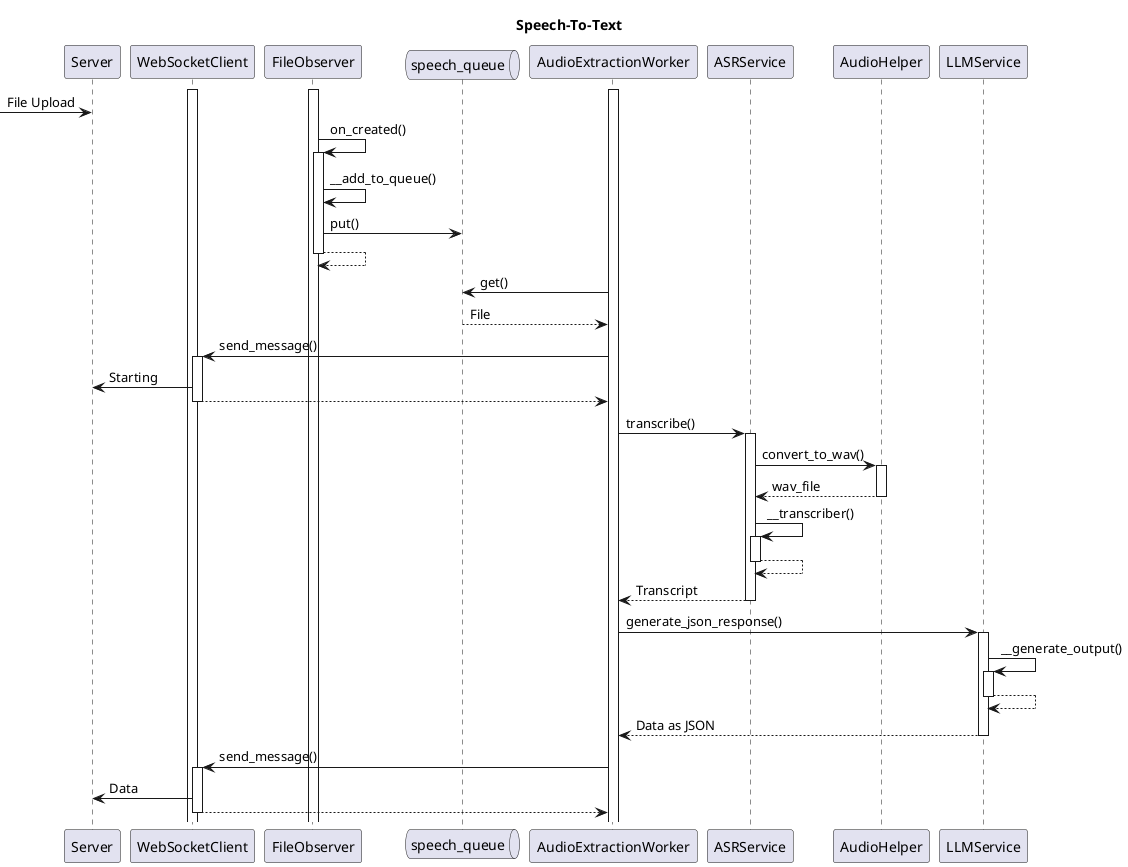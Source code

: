 @startuml
title Speech-To-Text

participant Server
participant WebSocketClient
participant FileObserver
queue speech_queue
participant AudioExtractionWorker
participant ASRService
participant AudioHelper
participant LLMService


activate WebSocketClient
activate AudioExtractionWorker
activate FileObserver
 -> Server : File Upload
FileObserver -> FileObserver : on_created()
activate FileObserver
FileObserver -> FileObserver : __add_to_queue()
FileObserver -> speech_queue : put()
return

AudioExtractionWorker -> speech_queue : get()
return File
AudioExtractionWorker -> WebSocketClient : send_message()
activate WebSocketClient
WebSocketClient -> Server : Starting
return

AudioExtractionWorker -> ASRService : transcribe()
activate ASRService
ASRService -> AudioHelper : convert_to_wav()
activate AudioHelper
return wav_file
ASRService -> ASRService : __transcriber()
activate ASRService
return
return Transcript

AudioExtractionWorker -> LLMService : generate_json_response()
activate LLMService
LLMService -> LLMService : __generate_output()
activate LLMService
return
return Data as JSON

AudioExtractionWorker -> WebSocketClient : send_message()
activate WebSocketClient
WebSocketClient -> Server : Data
return





@enduml